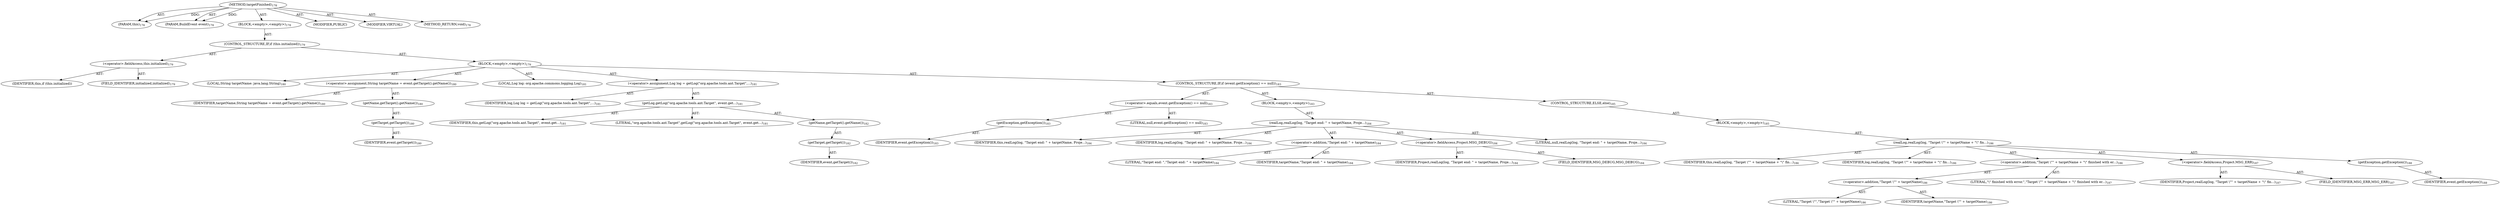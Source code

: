 digraph "targetFinished" {  
"111669149701" [label = <(METHOD,targetFinished)<SUB>178</SUB>> ]
"115964116995" [label = <(PARAM,this)<SUB>178</SUB>> ]
"115964117008" [label = <(PARAM,BuildEvent event)<SUB>178</SUB>> ]
"25769803790" [label = <(BLOCK,&lt;empty&gt;,&lt;empty&gt;)<SUB>178</SUB>> ]
"47244640265" [label = <(CONTROL_STRUCTURE,IF,if (this.initialized))<SUB>179</SUB>> ]
"30064771133" [label = <(&lt;operator&gt;.fieldAccess,this.initialized)<SUB>179</SUB>> ]
"68719476809" [label = <(IDENTIFIER,this,if (this.initialized))> ]
"55834574865" [label = <(FIELD_IDENTIFIER,initialized,initialized)<SUB>179</SUB>> ]
"25769803791" [label = <(BLOCK,&lt;empty&gt;,&lt;empty&gt;)<SUB>179</SUB>> ]
"94489280520" [label = <(LOCAL,String targetName: java.lang.String)<SUB>180</SUB>> ]
"30064771134" [label = <(&lt;operator&gt;.assignment,String targetName = event.getTarget().getName())<SUB>180</SUB>> ]
"68719476810" [label = <(IDENTIFIER,targetName,String targetName = event.getTarget().getName())<SUB>180</SUB>> ]
"30064771135" [label = <(getName,getTarget().getName())<SUB>180</SUB>> ]
"30064771136" [label = <(getTarget,getTarget())<SUB>180</SUB>> ]
"68719476811" [label = <(IDENTIFIER,event,getTarget())<SUB>180</SUB>> ]
"94489280521" [label = <(LOCAL,Log log: org.apache.commons.logging.Log)<SUB>181</SUB>> ]
"30064771137" [label = <(&lt;operator&gt;.assignment,Log log = getLog(&quot;org.apache.tools.ant.Target&quot;,...)<SUB>181</SUB>> ]
"68719476812" [label = <(IDENTIFIER,log,Log log = getLog(&quot;org.apache.tools.ant.Target&quot;,...)<SUB>181</SUB>> ]
"30064771138" [label = <(getLog,getLog(&quot;org.apache.tools.ant.Target&quot;, event.get...)<SUB>181</SUB>> ]
"68719476743" [label = <(IDENTIFIER,this,getLog(&quot;org.apache.tools.ant.Target&quot;, event.get...)<SUB>181</SUB>> ]
"90194313237" [label = <(LITERAL,&quot;org.apache.tools.ant.Target&quot;,getLog(&quot;org.apache.tools.ant.Target&quot;, event.get...)<SUB>181</SUB>> ]
"30064771139" [label = <(getName,getTarget().getName())<SUB>182</SUB>> ]
"30064771140" [label = <(getTarget,getTarget())<SUB>182</SUB>> ]
"68719476813" [label = <(IDENTIFIER,event,getTarget())<SUB>182</SUB>> ]
"47244640266" [label = <(CONTROL_STRUCTURE,IF,if (event.getException() == null))<SUB>183</SUB>> ]
"30064771141" [label = <(&lt;operator&gt;.equals,event.getException() == null)<SUB>183</SUB>> ]
"30064771142" [label = <(getException,getException())<SUB>183</SUB>> ]
"68719476814" [label = <(IDENTIFIER,event,getException())<SUB>183</SUB>> ]
"90194313238" [label = <(LITERAL,null,event.getException() == null)<SUB>183</SUB>> ]
"25769803792" [label = <(BLOCK,&lt;empty&gt;,&lt;empty&gt;)<SUB>183</SUB>> ]
"30064771143" [label = <(realLog,realLog(log, &quot;Target end: &quot; + targetName, Proje...)<SUB>184</SUB>> ]
"68719476744" [label = <(IDENTIFIER,this,realLog(log, &quot;Target end: &quot; + targetName, Proje...)<SUB>184</SUB>> ]
"68719476815" [label = <(IDENTIFIER,log,realLog(log, &quot;Target end: &quot; + targetName, Proje...)<SUB>184</SUB>> ]
"30064771144" [label = <(&lt;operator&gt;.addition,&quot;Target end: &quot; + targetName)<SUB>184</SUB>> ]
"90194313239" [label = <(LITERAL,&quot;Target end: &quot;,&quot;Target end: &quot; + targetName)<SUB>184</SUB>> ]
"68719476816" [label = <(IDENTIFIER,targetName,&quot;Target end: &quot; + targetName)<SUB>184</SUB>> ]
"30064771145" [label = <(&lt;operator&gt;.fieldAccess,Project.MSG_DEBUG)<SUB>184</SUB>> ]
"68719476817" [label = <(IDENTIFIER,Project,realLog(log, &quot;Target end: &quot; + targetName, Proje...)<SUB>184</SUB>> ]
"55834574866" [label = <(FIELD_IDENTIFIER,MSG_DEBUG,MSG_DEBUG)<SUB>184</SUB>> ]
"90194313240" [label = <(LITERAL,null,realLog(log, &quot;Target end: &quot; + targetName, Proje...)<SUB>184</SUB>> ]
"47244640267" [label = <(CONTROL_STRUCTURE,ELSE,else)<SUB>185</SUB>> ]
"25769803793" [label = <(BLOCK,&lt;empty&gt;,&lt;empty&gt;)<SUB>185</SUB>> ]
"30064771146" [label = <(realLog,realLog(log, &quot;Target \&quot;&quot; + targetName + &quot;\&quot; fin...)<SUB>186</SUB>> ]
"68719476745" [label = <(IDENTIFIER,this,realLog(log, &quot;Target \&quot;&quot; + targetName + &quot;\&quot; fin...)<SUB>186</SUB>> ]
"68719476818" [label = <(IDENTIFIER,log,realLog(log, &quot;Target \&quot;&quot; + targetName + &quot;\&quot; fin...)<SUB>186</SUB>> ]
"30064771147" [label = <(&lt;operator&gt;.addition,&quot;Target \&quot;&quot; + targetName + &quot;\&quot; finished with er...)<SUB>186</SUB>> ]
"30064771148" [label = <(&lt;operator&gt;.addition,&quot;Target \&quot;&quot; + targetName)<SUB>186</SUB>> ]
"90194313241" [label = <(LITERAL,&quot;Target \&quot;&quot;,&quot;Target \&quot;&quot; + targetName)<SUB>186</SUB>> ]
"68719476819" [label = <(IDENTIFIER,targetName,&quot;Target \&quot;&quot; + targetName)<SUB>186</SUB>> ]
"90194313242" [label = <(LITERAL,&quot;\&quot; finished with error.&quot;,&quot;Target \&quot;&quot; + targetName + &quot;\&quot; finished with er...)<SUB>187</SUB>> ]
"30064771149" [label = <(&lt;operator&gt;.fieldAccess,Project.MSG_ERR)<SUB>187</SUB>> ]
"68719476820" [label = <(IDENTIFIER,Project,realLog(log, &quot;Target \&quot;&quot; + targetName + &quot;\&quot; fin...)<SUB>187</SUB>> ]
"55834574867" [label = <(FIELD_IDENTIFIER,MSG_ERR,MSG_ERR)<SUB>187</SUB>> ]
"30064771150" [label = <(getException,getException())<SUB>188</SUB>> ]
"68719476821" [label = <(IDENTIFIER,event,getException())<SUB>188</SUB>> ]
"133143986188" [label = <(MODIFIER,PUBLIC)> ]
"133143986189" [label = <(MODIFIER,VIRTUAL)> ]
"128849018885" [label = <(METHOD_RETURN,void)<SUB>178</SUB>> ]
  "111669149701" -> "115964116995"  [ label = "AST: "] 
  "111669149701" -> "115964117008"  [ label = "AST: "] 
  "111669149701" -> "25769803790"  [ label = "AST: "] 
  "111669149701" -> "133143986188"  [ label = "AST: "] 
  "111669149701" -> "133143986189"  [ label = "AST: "] 
  "111669149701" -> "128849018885"  [ label = "AST: "] 
  "25769803790" -> "47244640265"  [ label = "AST: "] 
  "47244640265" -> "30064771133"  [ label = "AST: "] 
  "47244640265" -> "25769803791"  [ label = "AST: "] 
  "30064771133" -> "68719476809"  [ label = "AST: "] 
  "30064771133" -> "55834574865"  [ label = "AST: "] 
  "25769803791" -> "94489280520"  [ label = "AST: "] 
  "25769803791" -> "30064771134"  [ label = "AST: "] 
  "25769803791" -> "94489280521"  [ label = "AST: "] 
  "25769803791" -> "30064771137"  [ label = "AST: "] 
  "25769803791" -> "47244640266"  [ label = "AST: "] 
  "30064771134" -> "68719476810"  [ label = "AST: "] 
  "30064771134" -> "30064771135"  [ label = "AST: "] 
  "30064771135" -> "30064771136"  [ label = "AST: "] 
  "30064771136" -> "68719476811"  [ label = "AST: "] 
  "30064771137" -> "68719476812"  [ label = "AST: "] 
  "30064771137" -> "30064771138"  [ label = "AST: "] 
  "30064771138" -> "68719476743"  [ label = "AST: "] 
  "30064771138" -> "90194313237"  [ label = "AST: "] 
  "30064771138" -> "30064771139"  [ label = "AST: "] 
  "30064771139" -> "30064771140"  [ label = "AST: "] 
  "30064771140" -> "68719476813"  [ label = "AST: "] 
  "47244640266" -> "30064771141"  [ label = "AST: "] 
  "47244640266" -> "25769803792"  [ label = "AST: "] 
  "47244640266" -> "47244640267"  [ label = "AST: "] 
  "30064771141" -> "30064771142"  [ label = "AST: "] 
  "30064771141" -> "90194313238"  [ label = "AST: "] 
  "30064771142" -> "68719476814"  [ label = "AST: "] 
  "25769803792" -> "30064771143"  [ label = "AST: "] 
  "30064771143" -> "68719476744"  [ label = "AST: "] 
  "30064771143" -> "68719476815"  [ label = "AST: "] 
  "30064771143" -> "30064771144"  [ label = "AST: "] 
  "30064771143" -> "30064771145"  [ label = "AST: "] 
  "30064771143" -> "90194313240"  [ label = "AST: "] 
  "30064771144" -> "90194313239"  [ label = "AST: "] 
  "30064771144" -> "68719476816"  [ label = "AST: "] 
  "30064771145" -> "68719476817"  [ label = "AST: "] 
  "30064771145" -> "55834574866"  [ label = "AST: "] 
  "47244640267" -> "25769803793"  [ label = "AST: "] 
  "25769803793" -> "30064771146"  [ label = "AST: "] 
  "30064771146" -> "68719476745"  [ label = "AST: "] 
  "30064771146" -> "68719476818"  [ label = "AST: "] 
  "30064771146" -> "30064771147"  [ label = "AST: "] 
  "30064771146" -> "30064771149"  [ label = "AST: "] 
  "30064771146" -> "30064771150"  [ label = "AST: "] 
  "30064771147" -> "30064771148"  [ label = "AST: "] 
  "30064771147" -> "90194313242"  [ label = "AST: "] 
  "30064771148" -> "90194313241"  [ label = "AST: "] 
  "30064771148" -> "68719476819"  [ label = "AST: "] 
  "30064771149" -> "68719476820"  [ label = "AST: "] 
  "30064771149" -> "55834574867"  [ label = "AST: "] 
  "30064771150" -> "68719476821"  [ label = "AST: "] 
  "111669149701" -> "115964116995"  [ label = "DDG: "] 
  "111669149701" -> "115964117008"  [ label = "DDG: "] 
}

